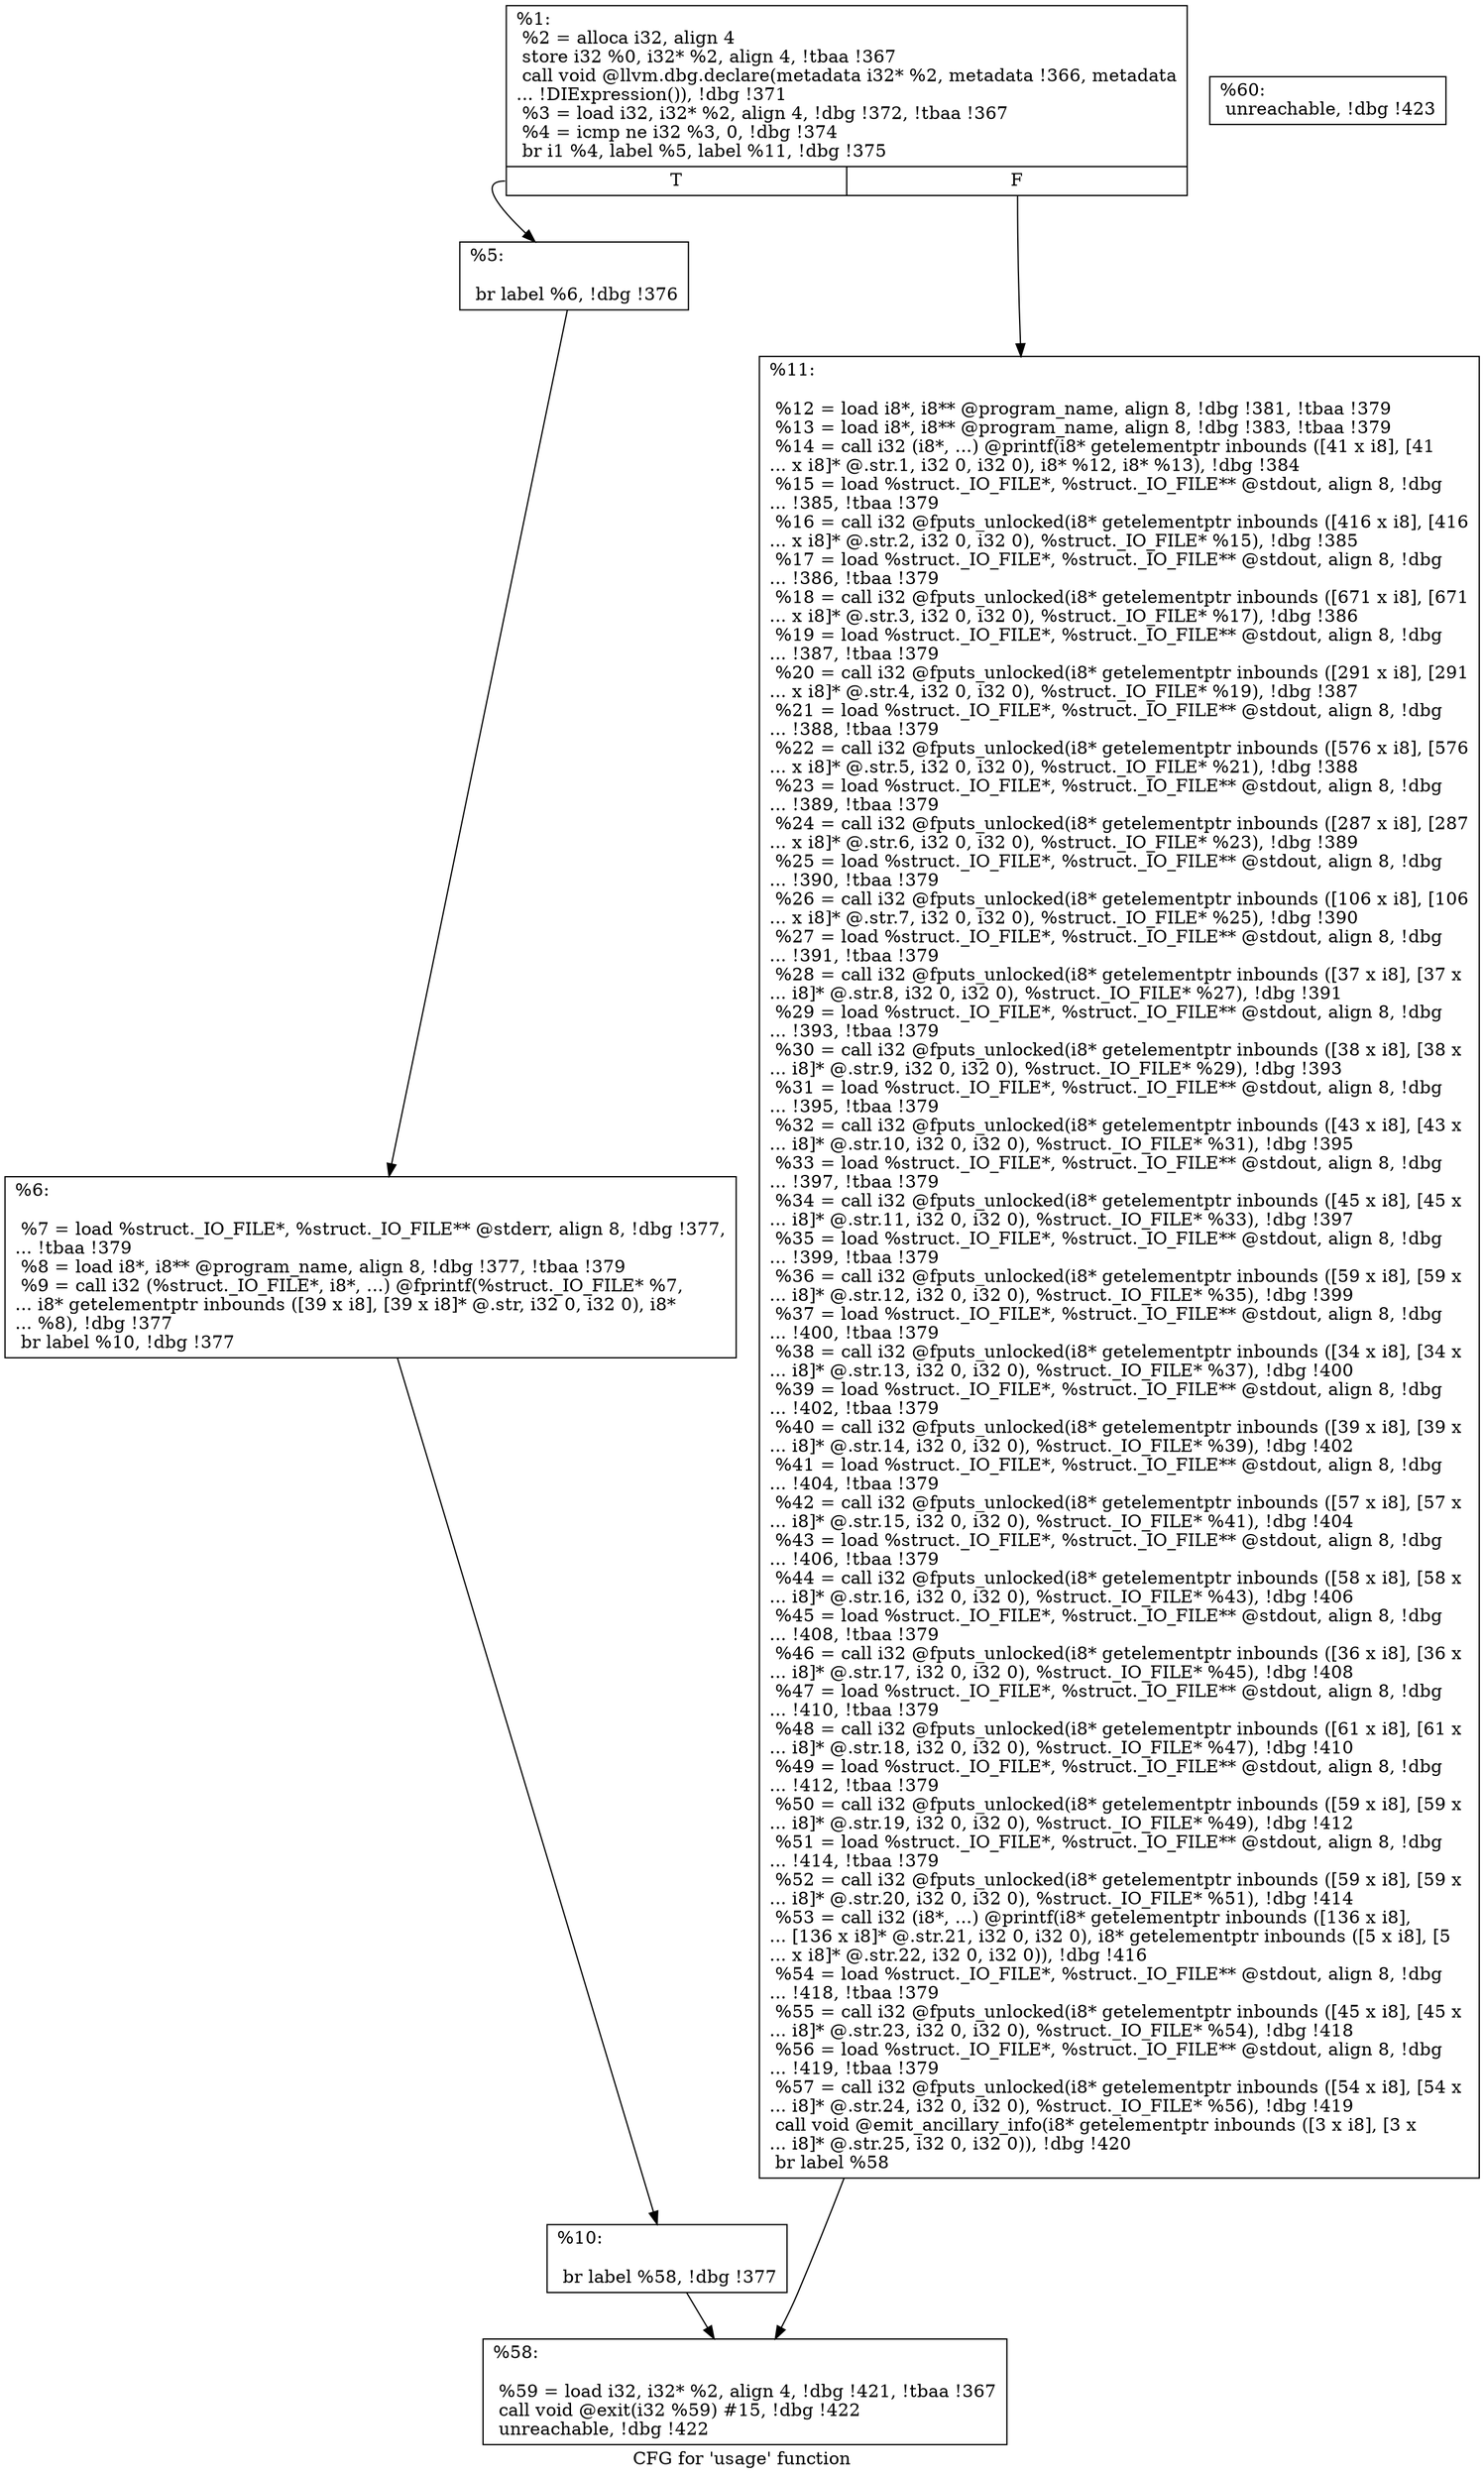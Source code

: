 digraph "CFG for 'usage' function" {
	label="CFG for 'usage' function";

	Node0x23d1f10 [shape=record,label="{%1:\l  %2 = alloca i32, align 4\l  store i32 %0, i32* %2, align 4, !tbaa !367\l  call void @llvm.dbg.declare(metadata i32* %2, metadata !366, metadata\l... !DIExpression()), !dbg !371\l  %3 = load i32, i32* %2, align 4, !dbg !372, !tbaa !367\l  %4 = icmp ne i32 %3, 0, !dbg !374\l  br i1 %4, label %5, label %11, !dbg !375\l|{<s0>T|<s1>F}}"];
	Node0x23d1f10:s0 -> Node0x23d2030;
	Node0x23d1f10:s1 -> Node0x23d1240;
	Node0x23d2030 [shape=record,label="{%5:\l\l  br label %6, !dbg !376\l}"];
	Node0x23d2030 -> Node0x23d2080;
	Node0x23d2080 [shape=record,label="{%6:\l\l  %7 = load %struct._IO_FILE*, %struct._IO_FILE** @stderr, align 8, !dbg !377,\l... !tbaa !379\l  %8 = load i8*, i8** @program_name, align 8, !dbg !377, !tbaa !379\l  %9 = call i32 (%struct._IO_FILE*, i8*, ...) @fprintf(%struct._IO_FILE* %7,\l... i8* getelementptr inbounds ([39 x i8], [39 x i8]* @.str, i32 0, i32 0), i8*\l... %8), !dbg !377\l  br label %10, !dbg !377\l}"];
	Node0x23d2080 -> Node0x23d11f0;
	Node0x23d11f0 [shape=record,label="{%10:\l\l  br label %58, !dbg !377\l}"];
	Node0x23d11f0 -> Node0x23d1290;
	Node0x23d1240 [shape=record,label="{%11:\l\l  %12 = load i8*, i8** @program_name, align 8, !dbg !381, !tbaa !379\l  %13 = load i8*, i8** @program_name, align 8, !dbg !383, !tbaa !379\l  %14 = call i32 (i8*, ...) @printf(i8* getelementptr inbounds ([41 x i8], [41\l... x i8]* @.str.1, i32 0, i32 0), i8* %12, i8* %13), !dbg !384\l  %15 = load %struct._IO_FILE*, %struct._IO_FILE** @stdout, align 8, !dbg\l... !385, !tbaa !379\l  %16 = call i32 @fputs_unlocked(i8* getelementptr inbounds ([416 x i8], [416\l... x i8]* @.str.2, i32 0, i32 0), %struct._IO_FILE* %15), !dbg !385\l  %17 = load %struct._IO_FILE*, %struct._IO_FILE** @stdout, align 8, !dbg\l... !386, !tbaa !379\l  %18 = call i32 @fputs_unlocked(i8* getelementptr inbounds ([671 x i8], [671\l... x i8]* @.str.3, i32 0, i32 0), %struct._IO_FILE* %17), !dbg !386\l  %19 = load %struct._IO_FILE*, %struct._IO_FILE** @stdout, align 8, !dbg\l... !387, !tbaa !379\l  %20 = call i32 @fputs_unlocked(i8* getelementptr inbounds ([291 x i8], [291\l... x i8]* @.str.4, i32 0, i32 0), %struct._IO_FILE* %19), !dbg !387\l  %21 = load %struct._IO_FILE*, %struct._IO_FILE** @stdout, align 8, !dbg\l... !388, !tbaa !379\l  %22 = call i32 @fputs_unlocked(i8* getelementptr inbounds ([576 x i8], [576\l... x i8]* @.str.5, i32 0, i32 0), %struct._IO_FILE* %21), !dbg !388\l  %23 = load %struct._IO_FILE*, %struct._IO_FILE** @stdout, align 8, !dbg\l... !389, !tbaa !379\l  %24 = call i32 @fputs_unlocked(i8* getelementptr inbounds ([287 x i8], [287\l... x i8]* @.str.6, i32 0, i32 0), %struct._IO_FILE* %23), !dbg !389\l  %25 = load %struct._IO_FILE*, %struct._IO_FILE** @stdout, align 8, !dbg\l... !390, !tbaa !379\l  %26 = call i32 @fputs_unlocked(i8* getelementptr inbounds ([106 x i8], [106\l... x i8]* @.str.7, i32 0, i32 0), %struct._IO_FILE* %25), !dbg !390\l  %27 = load %struct._IO_FILE*, %struct._IO_FILE** @stdout, align 8, !dbg\l... !391, !tbaa !379\l  %28 = call i32 @fputs_unlocked(i8* getelementptr inbounds ([37 x i8], [37 x\l... i8]* @.str.8, i32 0, i32 0), %struct._IO_FILE* %27), !dbg !391\l  %29 = load %struct._IO_FILE*, %struct._IO_FILE** @stdout, align 8, !dbg\l... !393, !tbaa !379\l  %30 = call i32 @fputs_unlocked(i8* getelementptr inbounds ([38 x i8], [38 x\l... i8]* @.str.9, i32 0, i32 0), %struct._IO_FILE* %29), !dbg !393\l  %31 = load %struct._IO_FILE*, %struct._IO_FILE** @stdout, align 8, !dbg\l... !395, !tbaa !379\l  %32 = call i32 @fputs_unlocked(i8* getelementptr inbounds ([43 x i8], [43 x\l... i8]* @.str.10, i32 0, i32 0), %struct._IO_FILE* %31), !dbg !395\l  %33 = load %struct._IO_FILE*, %struct._IO_FILE** @stdout, align 8, !dbg\l... !397, !tbaa !379\l  %34 = call i32 @fputs_unlocked(i8* getelementptr inbounds ([45 x i8], [45 x\l... i8]* @.str.11, i32 0, i32 0), %struct._IO_FILE* %33), !dbg !397\l  %35 = load %struct._IO_FILE*, %struct._IO_FILE** @stdout, align 8, !dbg\l... !399, !tbaa !379\l  %36 = call i32 @fputs_unlocked(i8* getelementptr inbounds ([59 x i8], [59 x\l... i8]* @.str.12, i32 0, i32 0), %struct._IO_FILE* %35), !dbg !399\l  %37 = load %struct._IO_FILE*, %struct._IO_FILE** @stdout, align 8, !dbg\l... !400, !tbaa !379\l  %38 = call i32 @fputs_unlocked(i8* getelementptr inbounds ([34 x i8], [34 x\l... i8]* @.str.13, i32 0, i32 0), %struct._IO_FILE* %37), !dbg !400\l  %39 = load %struct._IO_FILE*, %struct._IO_FILE** @stdout, align 8, !dbg\l... !402, !tbaa !379\l  %40 = call i32 @fputs_unlocked(i8* getelementptr inbounds ([39 x i8], [39 x\l... i8]* @.str.14, i32 0, i32 0), %struct._IO_FILE* %39), !dbg !402\l  %41 = load %struct._IO_FILE*, %struct._IO_FILE** @stdout, align 8, !dbg\l... !404, !tbaa !379\l  %42 = call i32 @fputs_unlocked(i8* getelementptr inbounds ([57 x i8], [57 x\l... i8]* @.str.15, i32 0, i32 0), %struct._IO_FILE* %41), !dbg !404\l  %43 = load %struct._IO_FILE*, %struct._IO_FILE** @stdout, align 8, !dbg\l... !406, !tbaa !379\l  %44 = call i32 @fputs_unlocked(i8* getelementptr inbounds ([58 x i8], [58 x\l... i8]* @.str.16, i32 0, i32 0), %struct._IO_FILE* %43), !dbg !406\l  %45 = load %struct._IO_FILE*, %struct._IO_FILE** @stdout, align 8, !dbg\l... !408, !tbaa !379\l  %46 = call i32 @fputs_unlocked(i8* getelementptr inbounds ([36 x i8], [36 x\l... i8]* @.str.17, i32 0, i32 0), %struct._IO_FILE* %45), !dbg !408\l  %47 = load %struct._IO_FILE*, %struct._IO_FILE** @stdout, align 8, !dbg\l... !410, !tbaa !379\l  %48 = call i32 @fputs_unlocked(i8* getelementptr inbounds ([61 x i8], [61 x\l... i8]* @.str.18, i32 0, i32 0), %struct._IO_FILE* %47), !dbg !410\l  %49 = load %struct._IO_FILE*, %struct._IO_FILE** @stdout, align 8, !dbg\l... !412, !tbaa !379\l  %50 = call i32 @fputs_unlocked(i8* getelementptr inbounds ([59 x i8], [59 x\l... i8]* @.str.19, i32 0, i32 0), %struct._IO_FILE* %49), !dbg !412\l  %51 = load %struct._IO_FILE*, %struct._IO_FILE** @stdout, align 8, !dbg\l... !414, !tbaa !379\l  %52 = call i32 @fputs_unlocked(i8* getelementptr inbounds ([59 x i8], [59 x\l... i8]* @.str.20, i32 0, i32 0), %struct._IO_FILE* %51), !dbg !414\l  %53 = call i32 (i8*, ...) @printf(i8* getelementptr inbounds ([136 x i8],\l... [136 x i8]* @.str.21, i32 0, i32 0), i8* getelementptr inbounds ([5 x i8], [5\l... x i8]* @.str.22, i32 0, i32 0)), !dbg !416\l  %54 = load %struct._IO_FILE*, %struct._IO_FILE** @stdout, align 8, !dbg\l... !418, !tbaa !379\l  %55 = call i32 @fputs_unlocked(i8* getelementptr inbounds ([45 x i8], [45 x\l... i8]* @.str.23, i32 0, i32 0), %struct._IO_FILE* %54), !dbg !418\l  %56 = load %struct._IO_FILE*, %struct._IO_FILE** @stdout, align 8, !dbg\l... !419, !tbaa !379\l  %57 = call i32 @fputs_unlocked(i8* getelementptr inbounds ([54 x i8], [54 x\l... i8]* @.str.24, i32 0, i32 0), %struct._IO_FILE* %56), !dbg !419\l  call void @emit_ancillary_info(i8* getelementptr inbounds ([3 x i8], [3 x\l... i8]* @.str.25, i32 0, i32 0)), !dbg !420\l  br label %58\l}"];
	Node0x23d1240 -> Node0x23d1290;
	Node0x23d1290 [shape=record,label="{%58:\l\l  %59 = load i32, i32* %2, align 4, !dbg !421, !tbaa !367\l  call void @exit(i32 %59) #15, !dbg !422\l  unreachable, !dbg !422\l}"];
	Node0x23d12e0 [shape=record,label="{%60:                                                  \l  unreachable, !dbg !423\l}"];
}
